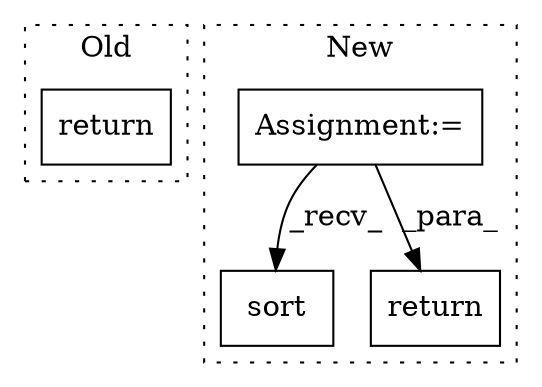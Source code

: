 digraph G {
subgraph cluster0 {
1 [label="return" a="41" s="5022" l="7" shape="box"];
label = "Old";
style="dotted";
}
subgraph cluster1 {
2 [label="sort" a="32" s="5132" l="6" shape="box"];
3 [label="Assignment:=" a="7" s="5044" l="1" shape="box"];
4 [label="return" a="41" s="5148" l="7" shape="box"];
label = "New";
style="dotted";
}
3 -> 2 [label="_recv_"];
3 -> 4 [label="_para_"];
}